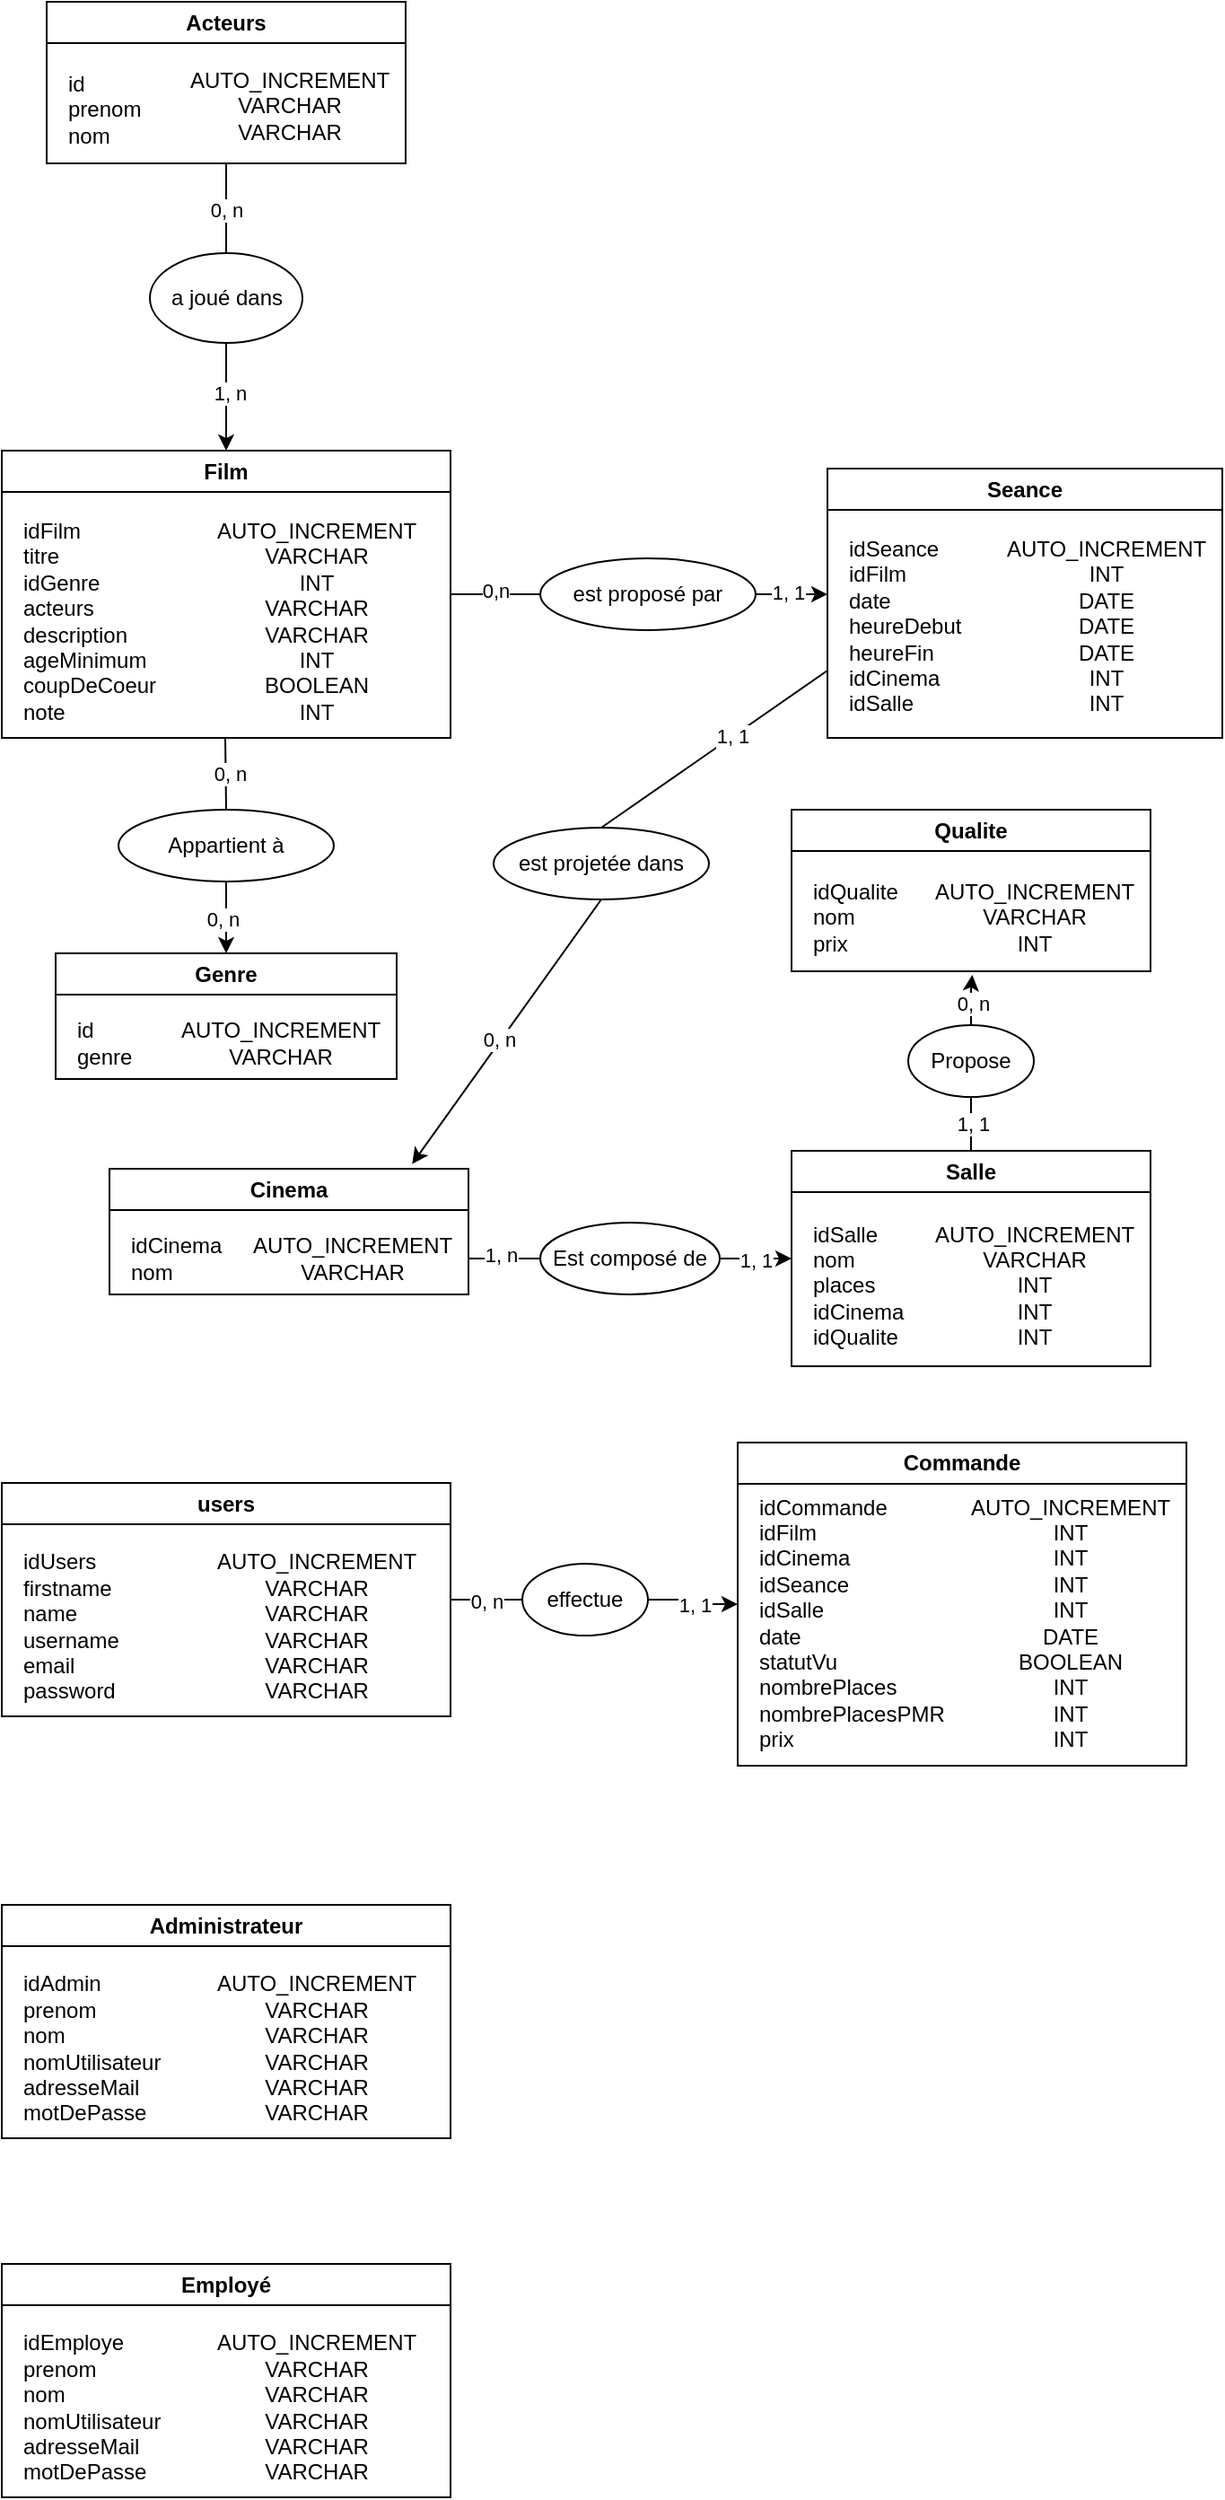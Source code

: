 <mxfile version="26.0.11">
  <diagram name="Page-1" id="671RRiFCWpEk_SXeamfu">
    <mxGraphModel dx="954" dy="1787" grid="1" gridSize="10" guides="1" tooltips="1" connect="1" arrows="1" fold="1" page="1" pageScale="1" pageWidth="827" pageHeight="1169" math="0" shadow="0">
      <root>
        <mxCell id="0" />
        <mxCell id="1" parent="0" />
        <mxCell id="kYReCTsqhSqgmGwsNXHj-109" style="edgeStyle=orthogonalEdgeStyle;rounded=0;orthogonalLoop=1;jettySize=auto;html=1;entryX=0;entryY=0.5;entryDx=0;entryDy=0;endArrow=none;endFill=0;" parent="1" source="kYReCTsqhSqgmGwsNXHj-36" target="kYReCTsqhSqgmGwsNXHj-108" edge="1">
          <mxGeometry relative="1" as="geometry" />
        </mxCell>
        <mxCell id="kYReCTsqhSqgmGwsNXHj-111" value="0, n" style="edgeLabel;html=1;align=center;verticalAlign=middle;resizable=0;points=[];" parent="kYReCTsqhSqgmGwsNXHj-109" vertex="1" connectable="0">
          <mxGeometry x="-0.017" y="-1" relative="1" as="geometry">
            <mxPoint as="offset" />
          </mxGeometry>
        </mxCell>
        <mxCell id="kYReCTsqhSqgmGwsNXHj-36" value="users" style="swimlane;whiteSpace=wrap;html=1;fillColor=#FFFFFF;gradientColor=none;swimlaneLine=1;rounded=0;shadow=0;glass=0;startSize=23;" parent="1" vertex="1">
          <mxGeometry x="10" y="585" width="250" height="130" as="geometry" />
        </mxCell>
        <mxCell id="kYReCTsqhSqgmGwsNXHj-38" value="AUTO_INCREMENT&lt;div&gt;VARCHAR&lt;/div&gt;&lt;div&gt;VARCHAR&lt;/div&gt;&lt;div&gt;VARCHAR&lt;/div&gt;&lt;div&gt;VARCHAR&lt;/div&gt;&lt;div&gt;VARCHAR&lt;/div&gt;" style="text;html=1;align=center;verticalAlign=middle;resizable=0;points=[];autosize=1;strokeColor=none;fillColor=none;" parent="kYReCTsqhSqgmGwsNXHj-36" vertex="1">
          <mxGeometry x="110" y="30" width="130" height="100" as="geometry" />
        </mxCell>
        <mxCell id="kYReCTsqhSqgmGwsNXHj-40" value="idUsers&lt;div&gt;firstname&lt;div&gt;name&lt;/div&gt;&lt;/div&gt;&lt;div style=&quot;&quot;&gt;username&lt;/div&gt;&lt;div&gt;email&lt;/div&gt;&lt;div&gt;password&lt;/div&gt;" style="text;html=1;align=left;verticalAlign=middle;resizable=0;points=[];autosize=1;strokeColor=none;fillColor=none;" parent="kYReCTsqhSqgmGwsNXHj-36" vertex="1">
          <mxGeometry x="10" y="30" width="80" height="100" as="geometry" />
        </mxCell>
        <mxCell id="kYReCTsqhSqgmGwsNXHj-63" style="edgeStyle=orthogonalEdgeStyle;rounded=0;orthogonalLoop=1;jettySize=auto;html=1;exitX=1;exitY=0.5;exitDx=0;exitDy=0;entryX=0;entryY=0.5;entryDx=0;entryDy=0;strokeColor=default;endArrow=none;endFill=0;" parent="1" source="kYReCTsqhSqgmGwsNXHj-41" target="kYReCTsqhSqgmGwsNXHj-62" edge="1">
          <mxGeometry relative="1" as="geometry" />
        </mxCell>
        <mxCell id="kYReCTsqhSqgmGwsNXHj-65" value="0,n" style="edgeLabel;html=1;align=center;verticalAlign=middle;resizable=0;points=[];" parent="kYReCTsqhSqgmGwsNXHj-63" vertex="1" connectable="0">
          <mxGeometry y="2" relative="1" as="geometry">
            <mxPoint as="offset" />
          </mxGeometry>
        </mxCell>
        <mxCell id="kYReCTsqhSqgmGwsNXHj-41" value="Film" style="swimlane;whiteSpace=wrap;html=1;fillColor=#FFFFFF;gradientColor=none;swimlaneLine=1;rounded=0;shadow=0;glass=0;" parent="1" vertex="1">
          <mxGeometry x="10" y="10" width="250" height="160" as="geometry" />
        </mxCell>
        <mxCell id="kYReCTsqhSqgmGwsNXHj-42" value="AUTO_INCREMENT&lt;div&gt;VARCHAR&lt;/div&gt;&lt;div&gt;INT&lt;/div&gt;&lt;div&gt;VARCHAR&lt;/div&gt;&lt;div&gt;VARCHAR&lt;/div&gt;&lt;div&gt;INT&lt;/div&gt;&lt;div&gt;BOOLEAN&lt;/div&gt;&lt;div&gt;INT&lt;/div&gt;" style="text;html=1;align=center;verticalAlign=middle;resizable=0;points=[];autosize=1;strokeColor=none;fillColor=none;" parent="kYReCTsqhSqgmGwsNXHj-41" vertex="1">
          <mxGeometry x="110" y="30" width="130" height="130" as="geometry" />
        </mxCell>
        <mxCell id="kYReCTsqhSqgmGwsNXHj-43" value="idFilm&lt;div&gt;titre&lt;div&gt;idGenre&lt;/div&gt;&lt;/div&gt;&lt;div style=&quot;&quot;&gt;acteurs&lt;/div&gt;&lt;div&gt;description&lt;/div&gt;&lt;div&gt;ageMinimum&lt;/div&gt;&lt;div&gt;coupDeCoeur&lt;/div&gt;&lt;div&gt;note&lt;/div&gt;" style="text;html=1;align=left;verticalAlign=middle;resizable=0;points=[];autosize=1;strokeColor=none;fillColor=none;" parent="kYReCTsqhSqgmGwsNXHj-41" vertex="1">
          <mxGeometry x="10" y="30" width="100" height="130" as="geometry" />
        </mxCell>
        <mxCell id="kYReCTsqhSqgmGwsNXHj-55" value="" style="endArrow=none;html=1;rounded=0;exitX=0.5;exitY=0;exitDx=0;exitDy=0;" parent="1" edge="1">
          <mxGeometry width="50" height="50" relative="1" as="geometry">
            <mxPoint x="135" y="210" as="sourcePoint" />
            <mxPoint x="134.5" y="170" as="targetPoint" />
          </mxGeometry>
        </mxCell>
        <mxCell id="kYReCTsqhSqgmGwsNXHj-56" value="0, n" style="edgeLabel;html=1;align=center;verticalAlign=middle;resizable=0;points=[];" parent="kYReCTsqhSqgmGwsNXHj-55" vertex="1" connectable="0">
          <mxGeometry x="0.032" y="-2" relative="1" as="geometry">
            <mxPoint as="offset" />
          </mxGeometry>
        </mxCell>
        <mxCell id="kYReCTsqhSqgmGwsNXHj-59" value="Seance" style="swimlane;whiteSpace=wrap;html=1;fillColor=#FFFFFF;gradientColor=none;swimlaneLine=1;rounded=0;shadow=0;glass=0;" parent="1" vertex="1">
          <mxGeometry x="470" y="20" width="220" height="150" as="geometry" />
        </mxCell>
        <mxCell id="kYReCTsqhSqgmGwsNXHj-60" value="AUTO_INCREMENT&lt;div&gt;INT&lt;/div&gt;&lt;div&gt;DATE&lt;/div&gt;&lt;div&gt;DATE&lt;/div&gt;&lt;div&gt;DATE&lt;/div&gt;&lt;div&gt;INT&lt;/div&gt;&lt;div&gt;INT&lt;/div&gt;&lt;div&gt;&lt;br&gt;&lt;/div&gt;" style="text;html=1;align=center;verticalAlign=middle;resizable=0;points=[];autosize=1;strokeColor=none;fillColor=none;" parent="kYReCTsqhSqgmGwsNXHj-59" vertex="1">
          <mxGeometry x="90" y="30" width="130" height="130" as="geometry" />
        </mxCell>
        <mxCell id="kYReCTsqhSqgmGwsNXHj-61" value="idSeance&lt;div&gt;idFilm&lt;br&gt;&lt;div&gt;date&lt;/div&gt;&lt;/div&gt;&lt;div style=&quot;&quot;&gt;heureDebut&lt;/div&gt;&lt;div&gt;heureFin&lt;/div&gt;&lt;div&gt;idCinema&lt;/div&gt;&lt;div&gt;idSalle&lt;/div&gt;&lt;div&gt;&lt;br&gt;&lt;/div&gt;" style="text;html=1;align=left;verticalAlign=middle;resizable=0;points=[];autosize=1;strokeColor=none;fillColor=none;" parent="kYReCTsqhSqgmGwsNXHj-59" vertex="1">
          <mxGeometry x="10" y="30" width="90" height="130" as="geometry" />
        </mxCell>
        <mxCell id="kYReCTsqhSqgmGwsNXHj-64" style="edgeStyle=orthogonalEdgeStyle;rounded=0;orthogonalLoop=1;jettySize=auto;html=1;exitX=1;exitY=0.5;exitDx=0;exitDy=0;endArrow=classic;endFill=1;" parent="1" source="kYReCTsqhSqgmGwsNXHj-62" edge="1">
          <mxGeometry relative="1" as="geometry">
            <mxPoint x="470" y="90" as="targetPoint" />
          </mxGeometry>
        </mxCell>
        <mxCell id="kYReCTsqhSqgmGwsNXHj-66" value="1, 1" style="edgeLabel;html=1;align=center;verticalAlign=middle;resizable=0;points=[];" parent="kYReCTsqhSqgmGwsNXHj-64" vertex="1" connectable="0">
          <mxGeometry x="-0.1" y="1" relative="1" as="geometry">
            <mxPoint as="offset" />
          </mxGeometry>
        </mxCell>
        <mxCell id="kYReCTsqhSqgmGwsNXHj-62" value="est proposé par" style="ellipse;whiteSpace=wrap;html=1;" parent="1" vertex="1">
          <mxGeometry x="310" y="70" width="120" height="40" as="geometry" />
        </mxCell>
        <mxCell id="kYReCTsqhSqgmGwsNXHj-84" style="edgeStyle=orthogonalEdgeStyle;rounded=0;orthogonalLoop=1;jettySize=auto;html=1;exitX=0.5;exitY=0;exitDx=0;exitDy=0;entryX=0.5;entryY=1;entryDx=0;entryDy=0;endArrow=none;endFill=0;" parent="1" source="kYReCTsqhSqgmGwsNXHj-67" target="kYReCTsqhSqgmGwsNXHj-83" edge="1">
          <mxGeometry relative="1" as="geometry" />
        </mxCell>
        <mxCell id="kYReCTsqhSqgmGwsNXHj-86" value="1, 1" style="edgeLabel;html=1;align=center;verticalAlign=middle;resizable=0;points=[];" parent="kYReCTsqhSqgmGwsNXHj-84" vertex="1" connectable="0">
          <mxGeometry x="0.044" y="-1" relative="1" as="geometry">
            <mxPoint as="offset" />
          </mxGeometry>
        </mxCell>
        <mxCell id="kYReCTsqhSqgmGwsNXHj-67" value="Salle" style="swimlane;whiteSpace=wrap;html=1;fillColor=#FFFFFF;gradientColor=none;swimlaneLine=1;rounded=0;shadow=0;glass=0;" parent="1" vertex="1">
          <mxGeometry x="450" y="400" width="200" height="120" as="geometry" />
        </mxCell>
        <mxCell id="kYReCTsqhSqgmGwsNXHj-68" value="AUTO_INCREMENT&lt;div&gt;VARCHAR&lt;/div&gt;&lt;div&gt;INT&lt;/div&gt;&lt;div&gt;&lt;span style=&quot;background-color: transparent; color: light-dark(rgb(0, 0, 0), rgb(255, 255, 255));&quot;&gt;INT&lt;/span&gt;&lt;/div&gt;&lt;div&gt;INT&lt;/div&gt;" style="text;html=1;align=center;verticalAlign=middle;resizable=0;points=[];autosize=1;strokeColor=none;fillColor=none;" parent="kYReCTsqhSqgmGwsNXHj-67" vertex="1">
          <mxGeometry x="70" y="30" width="130" height="90" as="geometry" />
        </mxCell>
        <mxCell id="kYReCTsqhSqgmGwsNXHj-69" value="idSalle&lt;div&gt;nom&lt;br&gt;&lt;div&gt;places&lt;/div&gt;&lt;/div&gt;&lt;div&gt;idCinema&lt;/div&gt;&lt;div&gt;idQualite&lt;/div&gt;" style="text;html=1;align=left;verticalAlign=middle;resizable=0;points=[];autosize=1;strokeColor=none;fillColor=none;" parent="kYReCTsqhSqgmGwsNXHj-67" vertex="1">
          <mxGeometry x="10" y="30" width="70" height="90" as="geometry" />
        </mxCell>
        <mxCell id="kYReCTsqhSqgmGwsNXHj-70" value="Qualite" style="swimlane;whiteSpace=wrap;html=1;fillColor=#FFFFFF;gradientColor=none;swimlaneLine=1;rounded=0;shadow=0;glass=0;" parent="1" vertex="1">
          <mxGeometry x="450" y="210" width="200" height="90" as="geometry" />
        </mxCell>
        <mxCell id="kYReCTsqhSqgmGwsNXHj-71" value="AUTO_INCREMENT&lt;div&gt;VARCHAR&lt;/div&gt;&lt;div&gt;INT&lt;/div&gt;" style="text;html=1;align=center;verticalAlign=middle;resizable=0;points=[];autosize=1;strokeColor=none;fillColor=none;" parent="kYReCTsqhSqgmGwsNXHj-70" vertex="1">
          <mxGeometry x="70" y="30" width="130" height="60" as="geometry" />
        </mxCell>
        <mxCell id="kYReCTsqhSqgmGwsNXHj-72" value="idQualite&lt;div&gt;nom&lt;br&gt;&lt;div&gt;prix&lt;/div&gt;&lt;/div&gt;" style="text;html=1;align=left;verticalAlign=middle;resizable=0;points=[];autosize=1;strokeColor=none;fillColor=none;" parent="kYReCTsqhSqgmGwsNXHj-70" vertex="1">
          <mxGeometry x="10" y="30" width="70" height="60" as="geometry" />
        </mxCell>
        <mxCell id="kYReCTsqhSqgmGwsNXHj-73" value="Cinema" style="swimlane;whiteSpace=wrap;html=1;fillColor=#FFFFFF;gradientColor=none;swimlaneLine=1;rounded=0;shadow=0;glass=0;" parent="1" vertex="1">
          <mxGeometry x="70" y="410" width="200" height="70" as="geometry" />
        </mxCell>
        <mxCell id="kYReCTsqhSqgmGwsNXHj-74" value="AUTO_INCREMENT&lt;div&gt;VARCHAR&lt;/div&gt;" style="text;html=1;align=center;verticalAlign=middle;resizable=0;points=[];autosize=1;strokeColor=none;fillColor=none;" parent="kYReCTsqhSqgmGwsNXHj-73" vertex="1">
          <mxGeometry x="70" y="30" width="130" height="40" as="geometry" />
        </mxCell>
        <mxCell id="kYReCTsqhSqgmGwsNXHj-75" value="idCinema&lt;div&gt;nom&lt;/div&gt;" style="text;html=1;align=left;verticalAlign=middle;resizable=0;points=[];autosize=1;strokeColor=none;fillColor=none;" parent="kYReCTsqhSqgmGwsNXHj-73" vertex="1">
          <mxGeometry x="10" y="30" width="70" height="40" as="geometry" />
        </mxCell>
        <mxCell id="kYReCTsqhSqgmGwsNXHj-80" style="edgeStyle=orthogonalEdgeStyle;rounded=0;orthogonalLoop=1;jettySize=auto;html=1;exitX=1;exitY=0.5;exitDx=0;exitDy=0;entryX=0;entryY=0.5;entryDx=0;entryDy=0;endArrow=classic;endFill=1;" parent="1" source="kYReCTsqhSqgmGwsNXHj-76" target="kYReCTsqhSqgmGwsNXHj-67" edge="1">
          <mxGeometry relative="1" as="geometry" />
        </mxCell>
        <mxCell id="kYReCTsqhSqgmGwsNXHj-82" value="1, 1" style="edgeLabel;html=1;align=center;verticalAlign=middle;resizable=0;points=[];" parent="kYReCTsqhSqgmGwsNXHj-80" vertex="1" connectable="0">
          <mxGeometry y="-1" relative="1" as="geometry">
            <mxPoint as="offset" />
          </mxGeometry>
        </mxCell>
        <mxCell id="kYReCTsqhSqgmGwsNXHj-76" value="Est composé de" style="ellipse;whiteSpace=wrap;html=1;" parent="1" vertex="1">
          <mxGeometry x="310" y="440" width="100" height="40" as="geometry" />
        </mxCell>
        <mxCell id="kYReCTsqhSqgmGwsNXHj-78" style="edgeStyle=orthogonalEdgeStyle;rounded=0;orthogonalLoop=1;jettySize=auto;html=1;endArrow=none;endFill=0;" parent="1" source="kYReCTsqhSqgmGwsNXHj-74" target="kYReCTsqhSqgmGwsNXHj-76" edge="1">
          <mxGeometry relative="1" as="geometry" />
        </mxCell>
        <mxCell id="kYReCTsqhSqgmGwsNXHj-81" value="1, n" style="edgeLabel;html=1;align=center;verticalAlign=middle;resizable=0;points=[];" parent="kYReCTsqhSqgmGwsNXHj-78" vertex="1" connectable="0">
          <mxGeometry x="-0.1" y="2" relative="1" as="geometry">
            <mxPoint as="offset" />
          </mxGeometry>
        </mxCell>
        <mxCell id="kYReCTsqhSqgmGwsNXHj-83" value="Propose" style="ellipse;whiteSpace=wrap;html=1;" parent="1" vertex="1">
          <mxGeometry x="515" y="330" width="70" height="40" as="geometry" />
        </mxCell>
        <mxCell id="kYReCTsqhSqgmGwsNXHj-85" style="edgeStyle=orthogonalEdgeStyle;rounded=0;orthogonalLoop=1;jettySize=auto;html=1;entryX=0.236;entryY=1.033;entryDx=0;entryDy=0;entryPerimeter=0;endArrow=classic;endFill=1;" parent="1" source="kYReCTsqhSqgmGwsNXHj-83" target="kYReCTsqhSqgmGwsNXHj-71" edge="1">
          <mxGeometry relative="1" as="geometry" />
        </mxCell>
        <mxCell id="kYReCTsqhSqgmGwsNXHj-87" value="0, n" style="edgeLabel;html=1;align=center;verticalAlign=middle;resizable=0;points=[];" parent="kYReCTsqhSqgmGwsNXHj-85" vertex="1" connectable="0">
          <mxGeometry x="-0.118" y="-1" relative="1" as="geometry">
            <mxPoint as="offset" />
          </mxGeometry>
        </mxCell>
        <mxCell id="kYReCTsqhSqgmGwsNXHj-90" value="est projetée dans" style="ellipse;whiteSpace=wrap;html=1;" parent="1" vertex="1">
          <mxGeometry x="284" y="220" width="120" height="40" as="geometry" />
        </mxCell>
        <mxCell id="kYReCTsqhSqgmGwsNXHj-92" value="Genre" style="swimlane;whiteSpace=wrap;html=1;fillColor=#FFFFFF;gradientColor=none;swimlaneLine=1;rounded=0;shadow=0;glass=0;" parent="1" vertex="1">
          <mxGeometry x="40" y="290" width="190" height="70" as="geometry" />
        </mxCell>
        <mxCell id="kYReCTsqhSqgmGwsNXHj-93" value="AUTO_INCREMENT&lt;div&gt;VARCHAR&lt;/div&gt;" style="text;html=1;align=center;verticalAlign=middle;resizable=0;points=[];autosize=1;strokeColor=none;fillColor=none;" parent="kYReCTsqhSqgmGwsNXHj-92" vertex="1">
          <mxGeometry x="60" y="30" width="130" height="40" as="geometry" />
        </mxCell>
        <mxCell id="kYReCTsqhSqgmGwsNXHj-94" value="id&lt;div&gt;genre&lt;/div&gt;" style="text;html=1;align=left;verticalAlign=middle;resizable=0;points=[];autosize=1;strokeColor=none;fillColor=none;" parent="kYReCTsqhSqgmGwsNXHj-92" vertex="1">
          <mxGeometry x="10" y="30" width="50" height="40" as="geometry" />
        </mxCell>
        <mxCell id="kYReCTsqhSqgmGwsNXHj-95" value="Appartient à" style="ellipse;whiteSpace=wrap;html=1;" parent="1" vertex="1">
          <mxGeometry x="75" y="210" width="120" height="40" as="geometry" />
        </mxCell>
        <mxCell id="kYReCTsqhSqgmGwsNXHj-96" value="" style="endArrow=classic;html=1;rounded=0;entryX=0.5;entryY=1;entryDx=0;entryDy=0;endFill=1;exitX=0.5;exitY=1;exitDx=0;exitDy=0;" parent="1" source="kYReCTsqhSqgmGwsNXHj-95" edge="1">
          <mxGeometry width="50" height="50" relative="1" as="geometry">
            <mxPoint x="140" y="260" as="sourcePoint" />
            <mxPoint x="135" y="290" as="targetPoint" />
          </mxGeometry>
        </mxCell>
        <mxCell id="kYReCTsqhSqgmGwsNXHj-97" value="0, n" style="edgeLabel;html=1;align=center;verticalAlign=middle;resizable=0;points=[];" parent="kYReCTsqhSqgmGwsNXHj-96" vertex="1" connectable="0">
          <mxGeometry x="0.032" y="-2" relative="1" as="geometry">
            <mxPoint as="offset" />
          </mxGeometry>
        </mxCell>
        <mxCell id="kYReCTsqhSqgmGwsNXHj-100" value="" style="endArrow=none;html=1;rounded=0;entryX=0;entryY=0.75;entryDx=0;entryDy=0;exitX=0.5;exitY=0;exitDx=0;exitDy=0;" parent="1" source="kYReCTsqhSqgmGwsNXHj-90" target="kYReCTsqhSqgmGwsNXHj-59" edge="1">
          <mxGeometry width="50" height="50" relative="1" as="geometry">
            <mxPoint x="370" y="320" as="sourcePoint" />
            <mxPoint x="420" y="270" as="targetPoint" />
          </mxGeometry>
        </mxCell>
        <mxCell id="kYReCTsqhSqgmGwsNXHj-101" value="1, 1" style="edgeLabel;html=1;align=center;verticalAlign=middle;resizable=0;points=[];" parent="kYReCTsqhSqgmGwsNXHj-100" vertex="1" connectable="0">
          <mxGeometry x="0.162" y="1" relative="1" as="geometry">
            <mxPoint as="offset" />
          </mxGeometry>
        </mxCell>
        <mxCell id="kYReCTsqhSqgmGwsNXHj-102" value="" style="endArrow=classic;html=1;rounded=0;exitX=0.5;exitY=1;exitDx=0;exitDy=0;entryX=0.843;entryY=-0.038;entryDx=0;entryDy=0;endFill=1;entryPerimeter=0;" parent="1" source="kYReCTsqhSqgmGwsNXHj-90" target="kYReCTsqhSqgmGwsNXHj-73" edge="1">
          <mxGeometry width="50" height="50" relative="1" as="geometry">
            <mxPoint x="420" y="270" as="sourcePoint" />
            <mxPoint x="370" y="320" as="targetPoint" />
          </mxGeometry>
        </mxCell>
        <mxCell id="kYReCTsqhSqgmGwsNXHj-103" value="0, n" style="edgeLabel;html=1;align=center;verticalAlign=middle;resizable=0;points=[];" parent="kYReCTsqhSqgmGwsNXHj-102" vertex="1" connectable="0">
          <mxGeometry x="0.064" y="-2" relative="1" as="geometry">
            <mxPoint x="1" as="offset" />
          </mxGeometry>
        </mxCell>
        <mxCell id="kYReCTsqhSqgmGwsNXHj-105" value="Commande" style="swimlane;whiteSpace=wrap;html=1;fillColor=#FFFFFF;gradientColor=none;swimlaneLine=1;rounded=0;shadow=0;glass=0;" parent="1" vertex="1">
          <mxGeometry x="420" y="562.5" width="250" height="180" as="geometry" />
        </mxCell>
        <mxCell id="kYReCTsqhSqgmGwsNXHj-106" value="AUTO_INCREMENT&lt;div&gt;INT&lt;/div&gt;&lt;div&gt;INT&lt;/div&gt;&lt;div&gt;INT&lt;/div&gt;&lt;div&gt;INT&lt;/div&gt;&lt;div&gt;DATE&lt;/div&gt;&lt;div&gt;BOOLEAN&lt;/div&gt;&lt;div&gt;INT&lt;/div&gt;&lt;div&gt;INT&lt;/div&gt;&lt;div&gt;INT&lt;/div&gt;" style="text;html=1;align=center;verticalAlign=middle;resizable=0;points=[];autosize=1;strokeColor=none;fillColor=none;" parent="kYReCTsqhSqgmGwsNXHj-105" vertex="1">
          <mxGeometry x="120" y="20" width="130" height="160" as="geometry" />
        </mxCell>
        <mxCell id="kYReCTsqhSqgmGwsNXHj-107" value="idCommande&lt;div&gt;idFilm&lt;/div&gt;&lt;div&gt;idCinema&lt;br&gt;&lt;div&gt;idSeance&lt;/div&gt;&lt;/div&gt;&lt;div&gt;idSalle&lt;/div&gt;&lt;div&gt;date&lt;/div&gt;&lt;div&gt;statutVu&lt;/div&gt;&lt;div&gt;nombrePlaces&lt;/div&gt;&lt;div&gt;nombrePlacesPMR&lt;/div&gt;&lt;div&gt;prix&amp;nbsp;&lt;/div&gt;" style="text;html=1;align=left;verticalAlign=middle;resizable=0;points=[];autosize=1;strokeColor=none;fillColor=none;" parent="kYReCTsqhSqgmGwsNXHj-105" vertex="1">
          <mxGeometry x="10" y="20" width="130" height="160" as="geometry" />
        </mxCell>
        <mxCell id="kYReCTsqhSqgmGwsNXHj-110" style="edgeStyle=orthogonalEdgeStyle;rounded=0;orthogonalLoop=1;jettySize=auto;html=1;entryX=0;entryY=0.5;entryDx=0;entryDy=0;endArrow=classic;endFill=1;" parent="1" source="kYReCTsqhSqgmGwsNXHj-108" target="kYReCTsqhSqgmGwsNXHj-105" edge="1">
          <mxGeometry relative="1" as="geometry" />
        </mxCell>
        <mxCell id="kYReCTsqhSqgmGwsNXHj-112" value="1, 1" style="edgeLabel;html=1;align=center;verticalAlign=middle;resizable=0;points=[];" parent="kYReCTsqhSqgmGwsNXHj-110" vertex="1" connectable="0">
          <mxGeometry x="0.067" relative="1" as="geometry">
            <mxPoint as="offset" />
          </mxGeometry>
        </mxCell>
        <mxCell id="kYReCTsqhSqgmGwsNXHj-108" value="effectue" style="ellipse;whiteSpace=wrap;html=1;" parent="1" vertex="1">
          <mxGeometry x="300" y="630" width="70" height="40" as="geometry" />
        </mxCell>
        <mxCell id="kYReCTsqhSqgmGwsNXHj-113" value="Administrateur" style="swimlane;whiteSpace=wrap;html=1;fillColor=#FFFFFF;gradientColor=none;swimlaneLine=1;rounded=0;shadow=0;glass=0;startSize=23;" parent="1" vertex="1">
          <mxGeometry x="10" y="820" width="250" height="130" as="geometry" />
        </mxCell>
        <mxCell id="kYReCTsqhSqgmGwsNXHj-114" value="AUTO_INCREMENT&lt;div&gt;VARCHAR&lt;/div&gt;&lt;div&gt;VARCHAR&lt;/div&gt;&lt;div&gt;VARCHAR&lt;/div&gt;&lt;div&gt;VARCHAR&lt;/div&gt;&lt;div&gt;VARCHAR&lt;/div&gt;" style="text;html=1;align=center;verticalAlign=middle;resizable=0;points=[];autosize=1;strokeColor=none;fillColor=none;" parent="kYReCTsqhSqgmGwsNXHj-113" vertex="1">
          <mxGeometry x="110" y="30" width="130" height="100" as="geometry" />
        </mxCell>
        <mxCell id="kYReCTsqhSqgmGwsNXHj-115" value="idAdmin&lt;div&gt;prenom&lt;div&gt;nom&lt;/div&gt;&lt;/div&gt;&lt;div style=&quot;&quot;&gt;nomUtilisateur&lt;/div&gt;&lt;div&gt;adresseMail&lt;/div&gt;&lt;div&gt;motDePasse&lt;/div&gt;" style="text;html=1;align=left;verticalAlign=middle;resizable=0;points=[];autosize=1;strokeColor=none;fillColor=none;" parent="kYReCTsqhSqgmGwsNXHj-113" vertex="1">
          <mxGeometry x="10" y="30" width="100" height="100" as="geometry" />
        </mxCell>
        <mxCell id="kYReCTsqhSqgmGwsNXHj-116" value="Employé" style="swimlane;whiteSpace=wrap;html=1;fillColor=#FFFFFF;gradientColor=none;swimlaneLine=1;rounded=0;shadow=0;glass=0;startSize=23;" parent="1" vertex="1">
          <mxGeometry x="10" y="1020" width="250" height="130" as="geometry" />
        </mxCell>
        <mxCell id="kYReCTsqhSqgmGwsNXHj-117" value="AUTO_INCREMENT&lt;div&gt;VARCHAR&lt;/div&gt;&lt;div&gt;VARCHAR&lt;/div&gt;&lt;div&gt;VARCHAR&lt;/div&gt;&lt;div&gt;VARCHAR&lt;/div&gt;&lt;div&gt;VARCHAR&lt;/div&gt;" style="text;html=1;align=center;verticalAlign=middle;resizable=0;points=[];autosize=1;strokeColor=none;fillColor=none;" parent="kYReCTsqhSqgmGwsNXHj-116" vertex="1">
          <mxGeometry x="110" y="30" width="130" height="100" as="geometry" />
        </mxCell>
        <mxCell id="kYReCTsqhSqgmGwsNXHj-118" value="idEmploye&lt;div&gt;prenom&lt;div&gt;nom&lt;/div&gt;&lt;/div&gt;&lt;div style=&quot;&quot;&gt;nomUtilisateur&lt;/div&gt;&lt;div&gt;adresseMail&lt;/div&gt;&lt;div&gt;motDePasse&lt;/div&gt;" style="text;html=1;align=left;verticalAlign=middle;resizable=0;points=[];autosize=1;strokeColor=none;fillColor=none;" parent="kYReCTsqhSqgmGwsNXHj-116" vertex="1">
          <mxGeometry x="10" y="30" width="100" height="100" as="geometry" />
        </mxCell>
        <mxCell id="oDb-okr_boJ0rcEJcuTh-4" style="edgeStyle=orthogonalEdgeStyle;rounded=0;orthogonalLoop=1;jettySize=auto;html=1;entryX=0.5;entryY=0;entryDx=0;entryDy=0;" parent="1" source="oDb-okr_boJ0rcEJcuTh-1" target="kYReCTsqhSqgmGwsNXHj-41" edge="1">
          <mxGeometry relative="1" as="geometry" />
        </mxCell>
        <mxCell id="oDb-okr_boJ0rcEJcuTh-7" value="0, n" style="edgeLabel;html=1;align=center;verticalAlign=middle;resizable=0;points=[];" parent="oDb-okr_boJ0rcEJcuTh-4" vertex="1" connectable="0">
          <mxGeometry x="-0.683" relative="1" as="geometry">
            <mxPoint as="offset" />
          </mxGeometry>
        </mxCell>
        <mxCell id="oDb-okr_boJ0rcEJcuTh-8" value="1, n" style="edgeLabel;html=1;align=center;verticalAlign=middle;resizable=0;points=[];" parent="oDb-okr_boJ0rcEJcuTh-4" vertex="1" connectable="0">
          <mxGeometry x="0.592" y="2" relative="1" as="geometry">
            <mxPoint as="offset" />
          </mxGeometry>
        </mxCell>
        <mxCell id="oDb-okr_boJ0rcEJcuTh-1" value="Acteurs" style="swimlane;whiteSpace=wrap;html=1;fillColor=#FFFFFF;gradientColor=none;swimlaneLine=1;rounded=0;shadow=0;glass=0;startSize=23;" parent="1" vertex="1">
          <mxGeometry x="35" y="-240" width="200" height="90" as="geometry" />
        </mxCell>
        <mxCell id="oDb-okr_boJ0rcEJcuTh-2" value="AUTO_INCREMENT&lt;div&gt;VARCHAR&lt;/div&gt;&lt;div&gt;VARCHAR&lt;/div&gt;&lt;div&gt;&lt;br&gt;&lt;/div&gt;" style="text;html=1;align=center;verticalAlign=middle;resizable=0;points=[];autosize=1;strokeColor=none;fillColor=none;" parent="oDb-okr_boJ0rcEJcuTh-1" vertex="1">
          <mxGeometry x="70" y="30" width="130" height="70" as="geometry" />
        </mxCell>
        <mxCell id="oDb-okr_boJ0rcEJcuTh-3" value="id&lt;div&gt;prenom&lt;div&gt;nom&lt;/div&gt;&lt;/div&gt;" style="text;html=1;align=left;verticalAlign=middle;resizable=0;points=[];autosize=1;strokeColor=none;fillColor=none;" parent="oDb-okr_boJ0rcEJcuTh-1" vertex="1">
          <mxGeometry x="10" y="30" width="60" height="60" as="geometry" />
        </mxCell>
        <mxCell id="oDb-okr_boJ0rcEJcuTh-5" value="a joué dans" style="ellipse;whiteSpace=wrap;html=1;" parent="1" vertex="1">
          <mxGeometry x="92.5" y="-100" width="85" height="50" as="geometry" />
        </mxCell>
      </root>
    </mxGraphModel>
  </diagram>
</mxfile>
